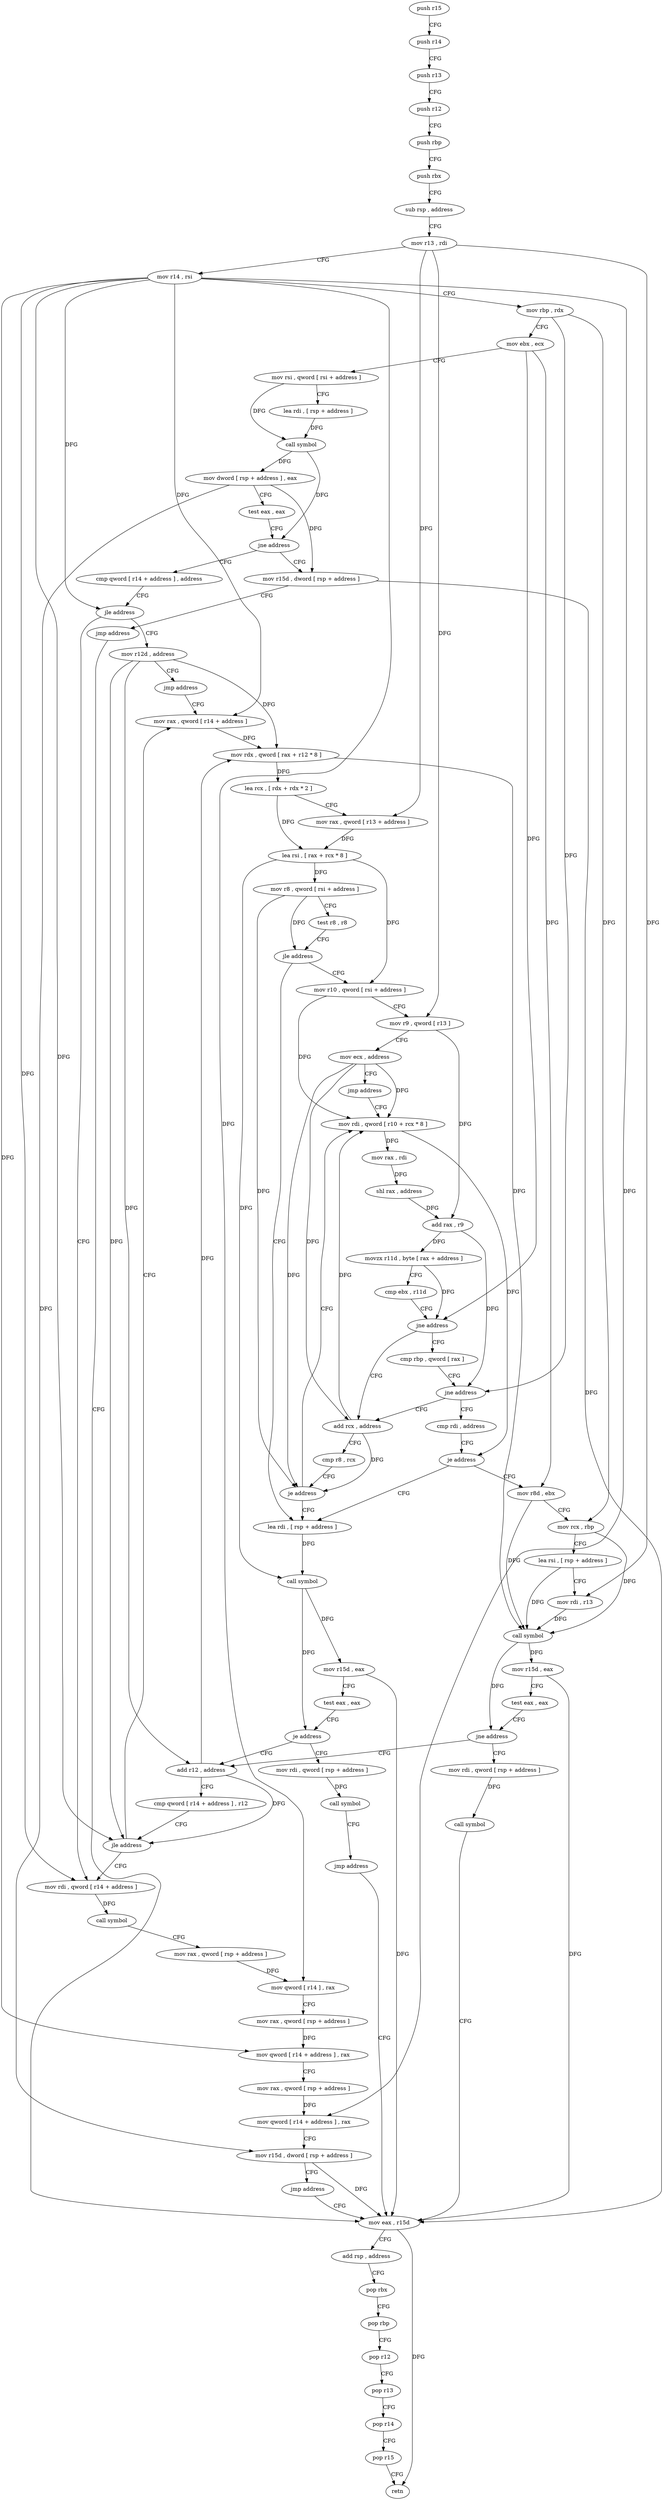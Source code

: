 digraph "func" {
"4334069" [label = "push r15" ]
"4334071" [label = "push r14" ]
"4334073" [label = "push r13" ]
"4334075" [label = "push r12" ]
"4334077" [label = "push rbp" ]
"4334078" [label = "push rbx" ]
"4334079" [label = "sub rsp , address" ]
"4334083" [label = "mov r13 , rdi" ]
"4334086" [label = "mov r14 , rsi" ]
"4334089" [label = "mov rbp , rdx" ]
"4334092" [label = "mov ebx , ecx" ]
"4334094" [label = "mov rsi , qword [ rsi + address ]" ]
"4334098" [label = "lea rdi , [ rsp + address ]" ]
"4334103" [label = "call symbol" ]
"4334108" [label = "mov dword [ rsp + address ] , eax" ]
"4334112" [label = "test eax , eax" ]
"4334114" [label = "jne address" ]
"4334362" [label = "mov r15d , dword [ rsp + address ]" ]
"4334120" [label = "cmp qword [ r14 + address ] , address" ]
"4334367" [label = "jmp address" ]
"4334302" [label = "mov eax , r15d" ]
"4334125" [label = "jle address" ]
"4334320" [label = "mov rdi , qword [ r14 + address ]" ]
"4334131" [label = "mov r12d , address" ]
"4334305" [label = "add rsp , address" ]
"4334309" [label = "pop rbx" ]
"4334310" [label = "pop rbp" ]
"4334311" [label = "pop r12" ]
"4334313" [label = "pop r13" ]
"4334315" [label = "pop r14" ]
"4334317" [label = "pop r15" ]
"4334319" [label = "retn" ]
"4334324" [label = "call symbol" ]
"4334329" [label = "mov rax , qword [ rsp + address ]" ]
"4334334" [label = "mov qword [ r14 ] , rax" ]
"4334337" [label = "mov rax , qword [ rsp + address ]" ]
"4334342" [label = "mov qword [ r14 + address ] , rax" ]
"4334346" [label = "mov rax , qword [ rsp + address ]" ]
"4334351" [label = "mov qword [ r14 + address ] , rax" ]
"4334355" [label = "mov r15d , dword [ rsp + address ]" ]
"4334360" [label = "jmp address" ]
"4334137" [label = "jmp address" ]
"4334219" [label = "mov rax , qword [ r14 + address ]" ]
"4334223" [label = "mov rdx , qword [ rax + r12 * 8 ]" ]
"4334227" [label = "lea rcx , [ rdx + rdx * 2 ]" ]
"4334231" [label = "mov rax , qword [ r13 + address ]" ]
"4334235" [label = "lea rsi , [ rax + rcx * 8 ]" ]
"4334239" [label = "mov r8 , qword [ rsi + address ]" ]
"4334243" [label = "test r8 , r8" ]
"4334246" [label = "jle address" ]
"4334263" [label = "lea rdi , [ rsp + address ]" ]
"4334248" [label = "mov r10 , qword [ rsi + address ]" ]
"4334268" [label = "call symbol" ]
"4334273" [label = "mov r15d , eax" ]
"4334276" [label = "test eax , eax" ]
"4334278" [label = "je address" ]
"4334209" [label = "add r12 , address" ]
"4334280" [label = "mov rdi , qword [ rsp + address ]" ]
"4334252" [label = "mov r9 , qword [ r13 ]" ]
"4334256" [label = "mov ecx , address" ]
"4334261" [label = "jmp address" ]
"4334148" [label = "mov rdi , qword [ r10 + rcx * 8 ]" ]
"4334213" [label = "cmp qword [ r14 + address ] , r12" ]
"4334217" [label = "jle address" ]
"4334285" [label = "call symbol" ]
"4334290" [label = "jmp address" ]
"4334152" [label = "mov rax , rdi" ]
"4334155" [label = "shl rax , address" ]
"4334159" [label = "add rax , r9" ]
"4334162" [label = "movzx r11d , byte [ rax + address ]" ]
"4334167" [label = "cmp ebx , r11d" ]
"4334170" [label = "jne address" ]
"4334139" [label = "add rcx , address" ]
"4334172" [label = "cmp rbp , qword [ rax ]" ]
"4334143" [label = "cmp r8 , rcx" ]
"4334146" [label = "je address" ]
"4334175" [label = "jne address" ]
"4334177" [label = "cmp rdi , address" ]
"4334181" [label = "je address" ]
"4334183" [label = "mov r8d , ebx" ]
"4334186" [label = "mov rcx , rbp" ]
"4334189" [label = "lea rsi , [ rsp + address ]" ]
"4334194" [label = "mov rdi , r13" ]
"4334197" [label = "call symbol" ]
"4334202" [label = "mov r15d , eax" ]
"4334205" [label = "test eax , eax" ]
"4334207" [label = "jne address" ]
"4334292" [label = "mov rdi , qword [ rsp + address ]" ]
"4334297" [label = "call symbol" ]
"4334069" -> "4334071" [ label = "CFG" ]
"4334071" -> "4334073" [ label = "CFG" ]
"4334073" -> "4334075" [ label = "CFG" ]
"4334075" -> "4334077" [ label = "CFG" ]
"4334077" -> "4334078" [ label = "CFG" ]
"4334078" -> "4334079" [ label = "CFG" ]
"4334079" -> "4334083" [ label = "CFG" ]
"4334083" -> "4334086" [ label = "CFG" ]
"4334083" -> "4334231" [ label = "DFG" ]
"4334083" -> "4334252" [ label = "DFG" ]
"4334083" -> "4334194" [ label = "DFG" ]
"4334086" -> "4334089" [ label = "CFG" ]
"4334086" -> "4334125" [ label = "DFG" ]
"4334086" -> "4334320" [ label = "DFG" ]
"4334086" -> "4334334" [ label = "DFG" ]
"4334086" -> "4334342" [ label = "DFG" ]
"4334086" -> "4334351" [ label = "DFG" ]
"4334086" -> "4334219" [ label = "DFG" ]
"4334086" -> "4334217" [ label = "DFG" ]
"4334089" -> "4334092" [ label = "CFG" ]
"4334089" -> "4334175" [ label = "DFG" ]
"4334089" -> "4334186" [ label = "DFG" ]
"4334092" -> "4334094" [ label = "CFG" ]
"4334092" -> "4334170" [ label = "DFG" ]
"4334092" -> "4334183" [ label = "DFG" ]
"4334094" -> "4334098" [ label = "CFG" ]
"4334094" -> "4334103" [ label = "DFG" ]
"4334098" -> "4334103" [ label = "DFG" ]
"4334103" -> "4334108" [ label = "DFG" ]
"4334103" -> "4334114" [ label = "DFG" ]
"4334108" -> "4334112" [ label = "CFG" ]
"4334108" -> "4334362" [ label = "DFG" ]
"4334108" -> "4334355" [ label = "DFG" ]
"4334112" -> "4334114" [ label = "CFG" ]
"4334114" -> "4334362" [ label = "CFG" ]
"4334114" -> "4334120" [ label = "CFG" ]
"4334362" -> "4334367" [ label = "CFG" ]
"4334362" -> "4334302" [ label = "DFG" ]
"4334120" -> "4334125" [ label = "CFG" ]
"4334367" -> "4334302" [ label = "CFG" ]
"4334302" -> "4334305" [ label = "CFG" ]
"4334302" -> "4334319" [ label = "DFG" ]
"4334125" -> "4334320" [ label = "CFG" ]
"4334125" -> "4334131" [ label = "CFG" ]
"4334320" -> "4334324" [ label = "DFG" ]
"4334131" -> "4334137" [ label = "CFG" ]
"4334131" -> "4334223" [ label = "DFG" ]
"4334131" -> "4334209" [ label = "DFG" ]
"4334131" -> "4334217" [ label = "DFG" ]
"4334305" -> "4334309" [ label = "CFG" ]
"4334309" -> "4334310" [ label = "CFG" ]
"4334310" -> "4334311" [ label = "CFG" ]
"4334311" -> "4334313" [ label = "CFG" ]
"4334313" -> "4334315" [ label = "CFG" ]
"4334315" -> "4334317" [ label = "CFG" ]
"4334317" -> "4334319" [ label = "CFG" ]
"4334324" -> "4334329" [ label = "CFG" ]
"4334329" -> "4334334" [ label = "DFG" ]
"4334334" -> "4334337" [ label = "CFG" ]
"4334337" -> "4334342" [ label = "DFG" ]
"4334342" -> "4334346" [ label = "CFG" ]
"4334346" -> "4334351" [ label = "DFG" ]
"4334351" -> "4334355" [ label = "CFG" ]
"4334355" -> "4334360" [ label = "CFG" ]
"4334355" -> "4334302" [ label = "DFG" ]
"4334360" -> "4334302" [ label = "CFG" ]
"4334137" -> "4334219" [ label = "CFG" ]
"4334219" -> "4334223" [ label = "DFG" ]
"4334223" -> "4334227" [ label = "DFG" ]
"4334223" -> "4334197" [ label = "DFG" ]
"4334227" -> "4334231" [ label = "CFG" ]
"4334227" -> "4334235" [ label = "DFG" ]
"4334231" -> "4334235" [ label = "DFG" ]
"4334235" -> "4334239" [ label = "DFG" ]
"4334235" -> "4334268" [ label = "DFG" ]
"4334235" -> "4334248" [ label = "DFG" ]
"4334239" -> "4334243" [ label = "CFG" ]
"4334239" -> "4334246" [ label = "DFG" ]
"4334239" -> "4334146" [ label = "DFG" ]
"4334243" -> "4334246" [ label = "CFG" ]
"4334246" -> "4334263" [ label = "CFG" ]
"4334246" -> "4334248" [ label = "CFG" ]
"4334263" -> "4334268" [ label = "DFG" ]
"4334248" -> "4334252" [ label = "CFG" ]
"4334248" -> "4334148" [ label = "DFG" ]
"4334268" -> "4334273" [ label = "DFG" ]
"4334268" -> "4334278" [ label = "DFG" ]
"4334273" -> "4334276" [ label = "CFG" ]
"4334273" -> "4334302" [ label = "DFG" ]
"4334276" -> "4334278" [ label = "CFG" ]
"4334278" -> "4334209" [ label = "CFG" ]
"4334278" -> "4334280" [ label = "CFG" ]
"4334209" -> "4334213" [ label = "CFG" ]
"4334209" -> "4334223" [ label = "DFG" ]
"4334209" -> "4334217" [ label = "DFG" ]
"4334280" -> "4334285" [ label = "DFG" ]
"4334252" -> "4334256" [ label = "CFG" ]
"4334252" -> "4334159" [ label = "DFG" ]
"4334256" -> "4334261" [ label = "CFG" ]
"4334256" -> "4334148" [ label = "DFG" ]
"4334256" -> "4334139" [ label = "DFG" ]
"4334256" -> "4334146" [ label = "DFG" ]
"4334261" -> "4334148" [ label = "CFG" ]
"4334148" -> "4334152" [ label = "DFG" ]
"4334148" -> "4334181" [ label = "DFG" ]
"4334213" -> "4334217" [ label = "CFG" ]
"4334217" -> "4334320" [ label = "CFG" ]
"4334217" -> "4334219" [ label = "CFG" ]
"4334285" -> "4334290" [ label = "CFG" ]
"4334290" -> "4334302" [ label = "CFG" ]
"4334152" -> "4334155" [ label = "DFG" ]
"4334155" -> "4334159" [ label = "DFG" ]
"4334159" -> "4334162" [ label = "DFG" ]
"4334159" -> "4334175" [ label = "DFG" ]
"4334162" -> "4334167" [ label = "CFG" ]
"4334162" -> "4334170" [ label = "DFG" ]
"4334167" -> "4334170" [ label = "CFG" ]
"4334170" -> "4334139" [ label = "CFG" ]
"4334170" -> "4334172" [ label = "CFG" ]
"4334139" -> "4334143" [ label = "CFG" ]
"4334139" -> "4334148" [ label = "DFG" ]
"4334139" -> "4334146" [ label = "DFG" ]
"4334172" -> "4334175" [ label = "CFG" ]
"4334143" -> "4334146" [ label = "CFG" ]
"4334146" -> "4334263" [ label = "CFG" ]
"4334146" -> "4334148" [ label = "CFG" ]
"4334175" -> "4334139" [ label = "CFG" ]
"4334175" -> "4334177" [ label = "CFG" ]
"4334177" -> "4334181" [ label = "CFG" ]
"4334181" -> "4334263" [ label = "CFG" ]
"4334181" -> "4334183" [ label = "CFG" ]
"4334183" -> "4334186" [ label = "CFG" ]
"4334183" -> "4334197" [ label = "DFG" ]
"4334186" -> "4334189" [ label = "CFG" ]
"4334186" -> "4334197" [ label = "DFG" ]
"4334189" -> "4334194" [ label = "CFG" ]
"4334189" -> "4334197" [ label = "DFG" ]
"4334194" -> "4334197" [ label = "DFG" ]
"4334197" -> "4334202" [ label = "DFG" ]
"4334197" -> "4334207" [ label = "DFG" ]
"4334202" -> "4334205" [ label = "CFG" ]
"4334202" -> "4334302" [ label = "DFG" ]
"4334205" -> "4334207" [ label = "CFG" ]
"4334207" -> "4334292" [ label = "CFG" ]
"4334207" -> "4334209" [ label = "CFG" ]
"4334292" -> "4334297" [ label = "DFG" ]
"4334297" -> "4334302" [ label = "CFG" ]
}
